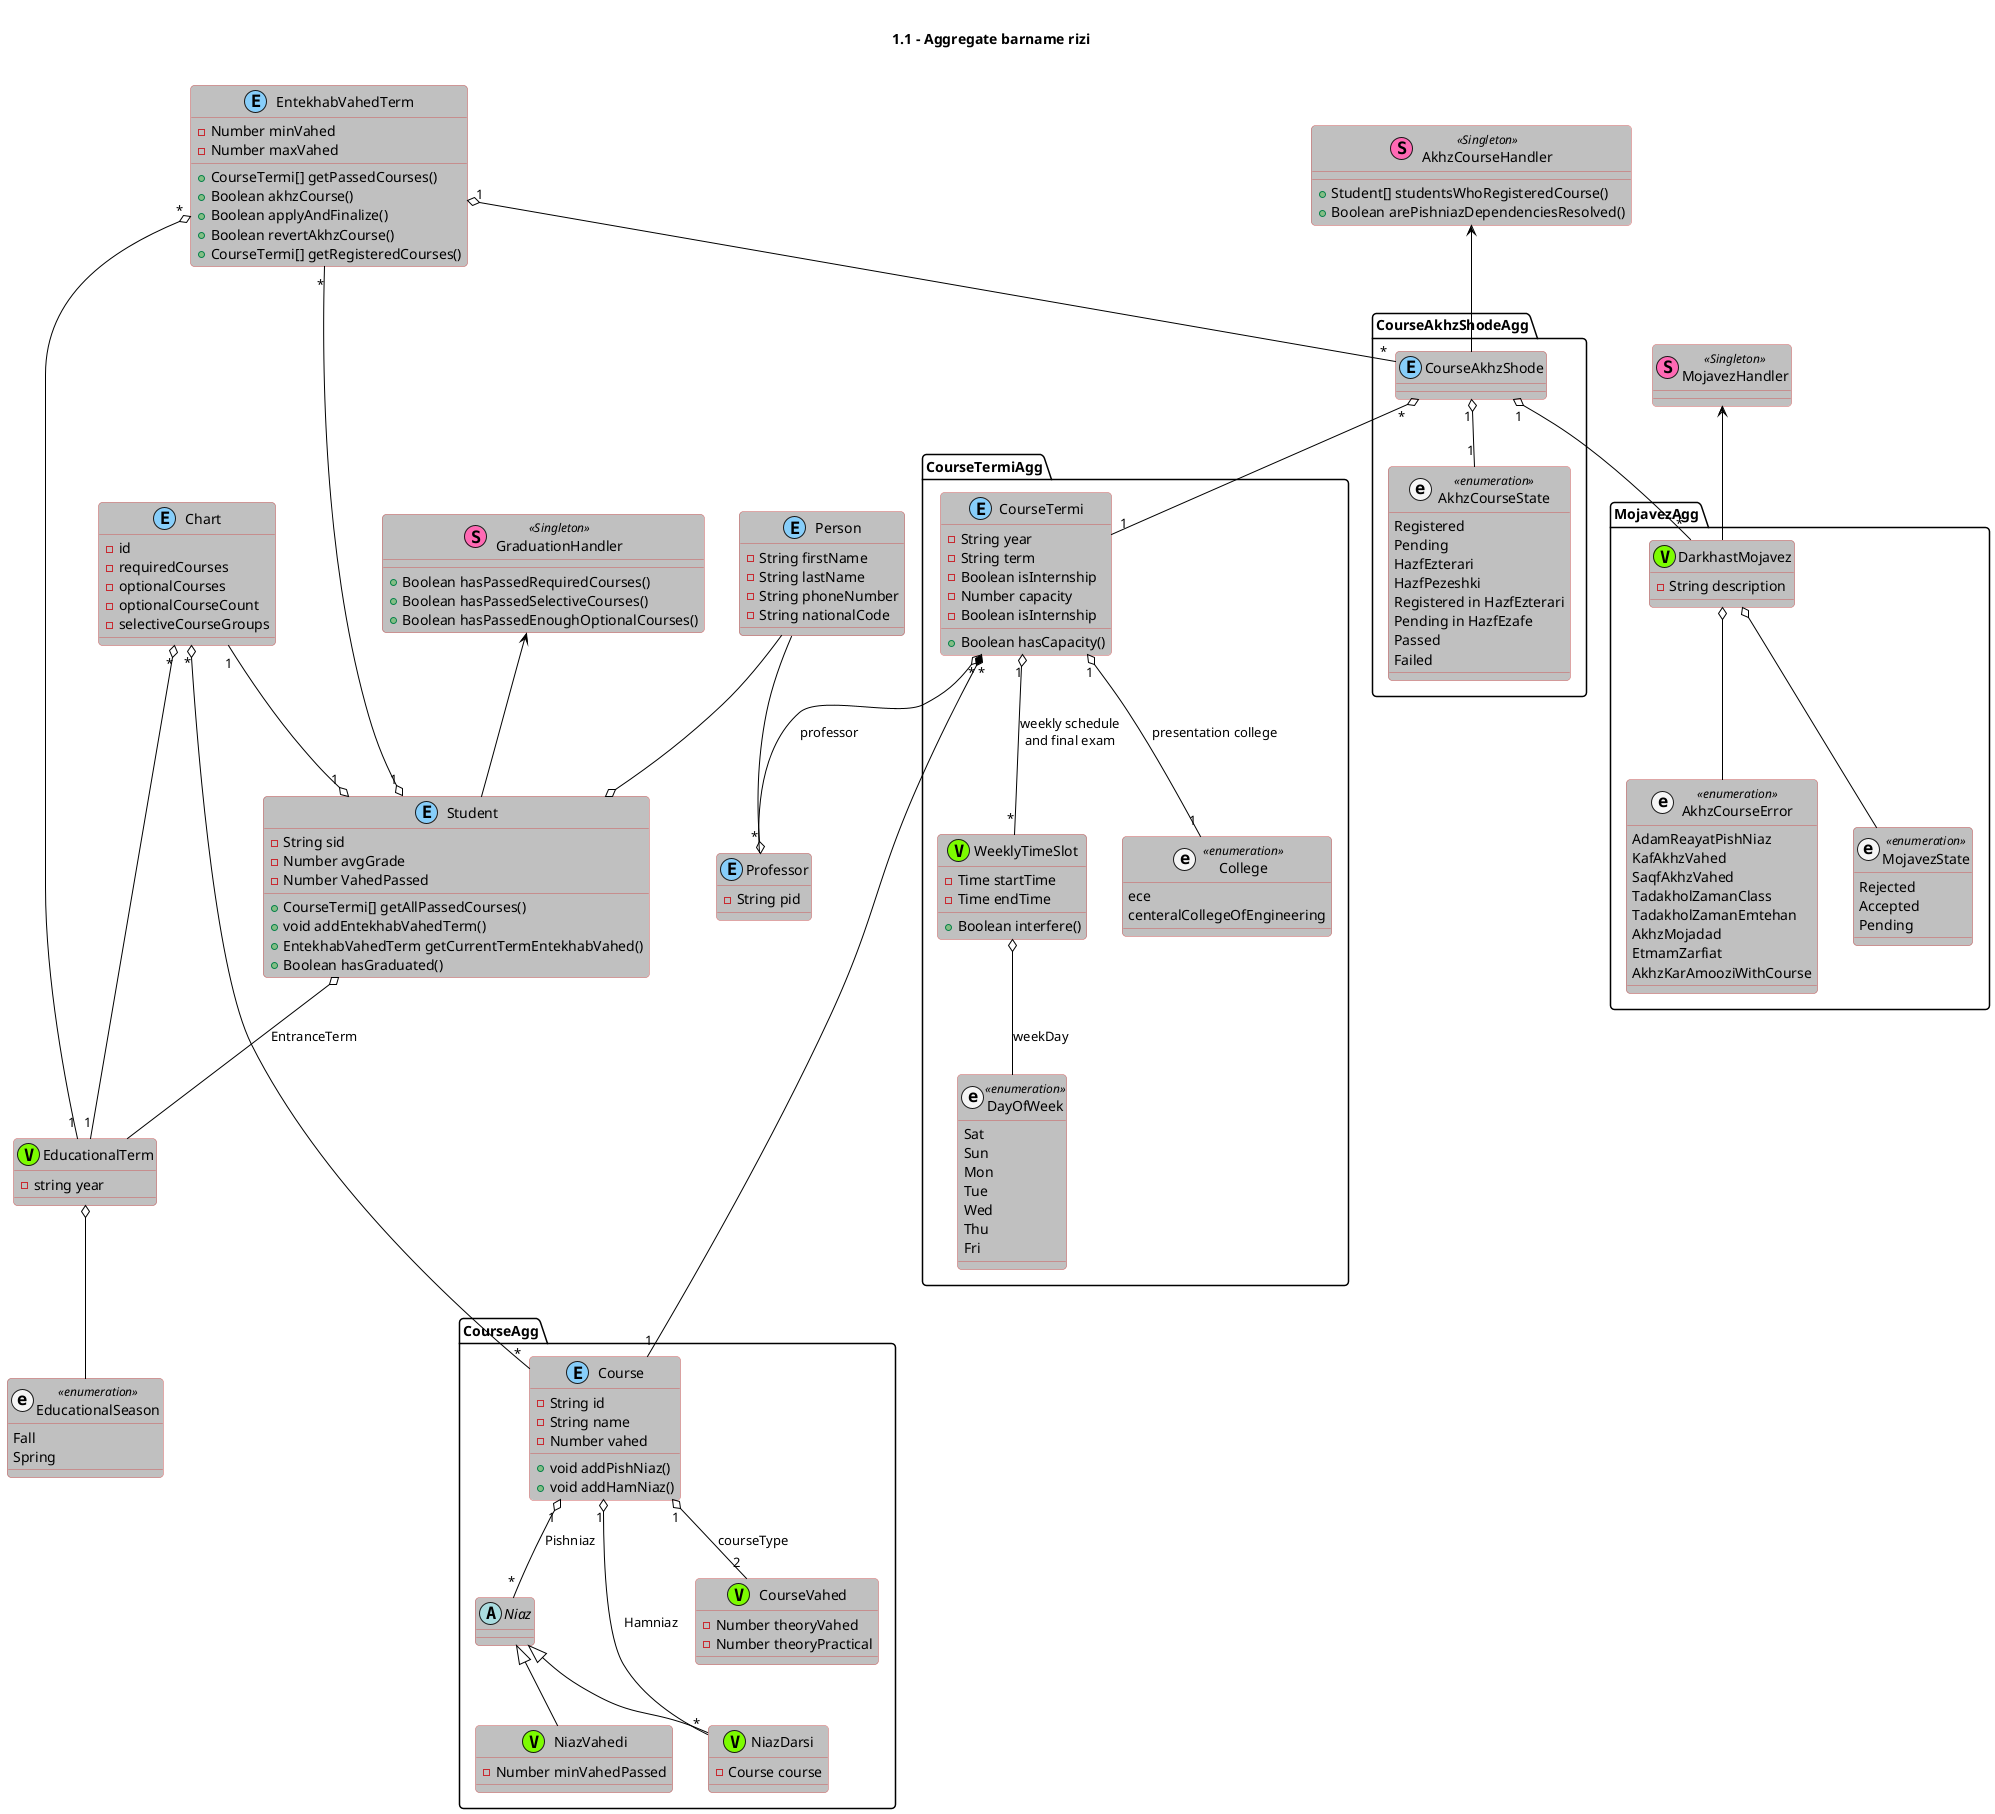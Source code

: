 @startuml

skinparam roundcorner 8

skinparam class {
	BackgroundColor #C0C0C0
	ArrowColor black
	BorderColor IndianRed
}

skinparam stereotypeCBackgroundColor gold
skinparam stereotypeIBackgroundColor AntiqueWhite
skinparam stereotypeABackgroundColor yellow

title \n1.1 - Aggregate barname rizi\n

class Person << (E,LightSkyBlue) >> {
  - String firstName
  - String lastName
  - String phoneNumber
  - String nationalCode
}
Person --o Student

class Student << (E,LightSkyBlue) >> {
  - String sid
  - Number avgGrade
  - Number VahedPassed
  + CourseTermi[] getAllPassedCourses()
  + void addEntekhabVahedTerm()
  + EntekhabVahedTerm getCurrentTermEntekhabVahed()
  + Boolean hasGraduated()
}


Student o-- EducationalTerm : EntranceTerm
enum EducationalSeason << (e,WhiteSmoke) enumeration>> {
  Fall
  Spring
}
class EducationalTerm << (V,LawnGreen) >> {
  - string year
}
EducationalTerm o-- EducationalSeason

Person --o Professor
class Professor << (E,LightSkyBlue) >> {
  - String pid
}

class Chart << (E,LightSkyBlue) >> {
  - id
  - requiredCourses
  - optionalCourses
  - optionalCourseCount
  - selectiveCourseGroups
}

Chart "*" o-- "1" EducationalTerm
EntekhabVahedTerm "*" o-- "1" EducationalTerm
Chart "1" --o "1" Student

GraduationHandler <-- Student
class GraduationHandler << (S,HotPink) Singleton >> {
  + Boolean hasPassedRequiredCourses()
  + Boolean hasPassedSelectiveCourses()
  + Boolean hasPassedEnoughOptionalCourses()
}

package CourseAgg {
  Chart "*" o--- "*" Course
  abstract class Niaz {
  }

  class Course << (E,LightSkyBlue) >> {
    - String id
    - String name
    - Number vahed
    + void addPishNiaz()
    + void addHamNiaz()
  }
  class NiazDarsi << (V,LawnGreen) >> {
    - Course course
  } 
  Niaz <|-- NiazDarsi

  class NiazVahedi << (V,LawnGreen) >> {
    - Number minVahedPassed
  } 
  Niaz <|-- NiazVahedi
  Course "1" o-- "*" Niaz : Pishniaz
  Course "1" o-- "*" NiazDarsi : Hamniaz
  Course "1" o-- "2" CourseVahed : courseType 

  class CourseVahed << (V,LawnGreen) >> {
    - Number theoryVahed
    - Number theoryPractical
  }
}

package CourseTermiAgg {
  
  class CourseTermi << (E,LightSkyBlue) >> {
    - String year
    - String term
    - Boolean isInternship
    - Number capacity
    - Boolean isInternship
    + Boolean hasCapacity()
  }
  CourseTermi "*" *---- "1" Course
  CourseTermi "*" o-- "*" Professor : professor
  ' CourseTermi "*" o-- "*" Student : students
  CourseTermi "1" o-- "*" WeeklyTimeSlot : weekly schedule\nand final exam
  CourseTermi "1" o-- "1" College : presentation college
  class WeeklyTimeSlot << (V,LawnGreen) >> {
    - Time startTime
    - Time endTime
    + Boolean interfere()
  }
  WeeklyTimeSlot o-- DayOfWeek : weekDay
  enum DayOfWeek << (e,WhiteSmoke) enumeration>> {
    Sat
    Sun
    Mon
    Tue
    Wed
    Thu
    Fri
  }
  enum College << (e,WhiteSmoke) enumeration>> {
    ece
    centeralCollegeOfEngineering
  }

}


class EntekhabVahedTerm << (E,LightSkyBlue) >> {
  - Number minVahed
  - Number maxVahed
  + CourseTermi[] getPassedCourses()
  + Boolean akhzCourse()
  + Boolean applyAndFinalize()
  + Boolean revertAkhzCourse()
  + CourseTermi[] getRegisteredCourses()
}
EntekhabVahedTerm "*" --o "1" Student

package CourseAkhzShodeAgg {
  EntekhabVahedTerm "1" o-- "*" CourseAkhzShode
  
  enum AkhzCourseState << (e,WhiteSmoke) enumeration>> {
    Registered
    Pending
    HazfEzterari
    HazfPezeshki
    Registered in HazfEzterari
    Pending in HazfEzafe
    Passed
    Failed
  }
  class CourseAkhzShode << (E,LightSkyBlue) >> {
  }
  CourseAkhzShode "*" o-- "1" CourseTermi
  CourseAkhzShode "1" o-- "1" AkhzCourseState
}
AkhzCourseHandler <-- CourseAkhzShode
class AkhzCourseHandler << (S,HotPink) Singleton >> {
  + Student[] studentsWhoRegisteredCourse()
  + Boolean arePishniazDependenciesResolved()
}



class MojavezHandler << (S,HotPink) Singleton >> {
}



package MojavezAgg {
  MojavezHandler <-- DarkhastMojavez
  ' MojavezHandler <-- AkhzCourseError
  enum AkhzCourseError << (e,WhiteSmoke) enumeration >> {
    AdamReayatPishNiaz
    KafAkhzVahed
    SaqfAkhzVahed
    TadakholZamanClass
    TadakholZamanEmtehan
    AkhzMojadad
    EtmamZarfiat
    AkhzKarAmooziWithCourse
  }

  class DarkhastMojavez << (V,LawnGreen) >> {
    - String description
  }
  DarkhastMojavez o-- AkhzCourseError
  DarkhastMojavez o-- MojavezState
  CourseAkhzShode "1" o-- "*" DarkhastMojavez
  enum MojavezState << (e,WhiteSmoke) enumeration >> {
    Rejected
    Accepted
    Pending
  }
}

@enduml
